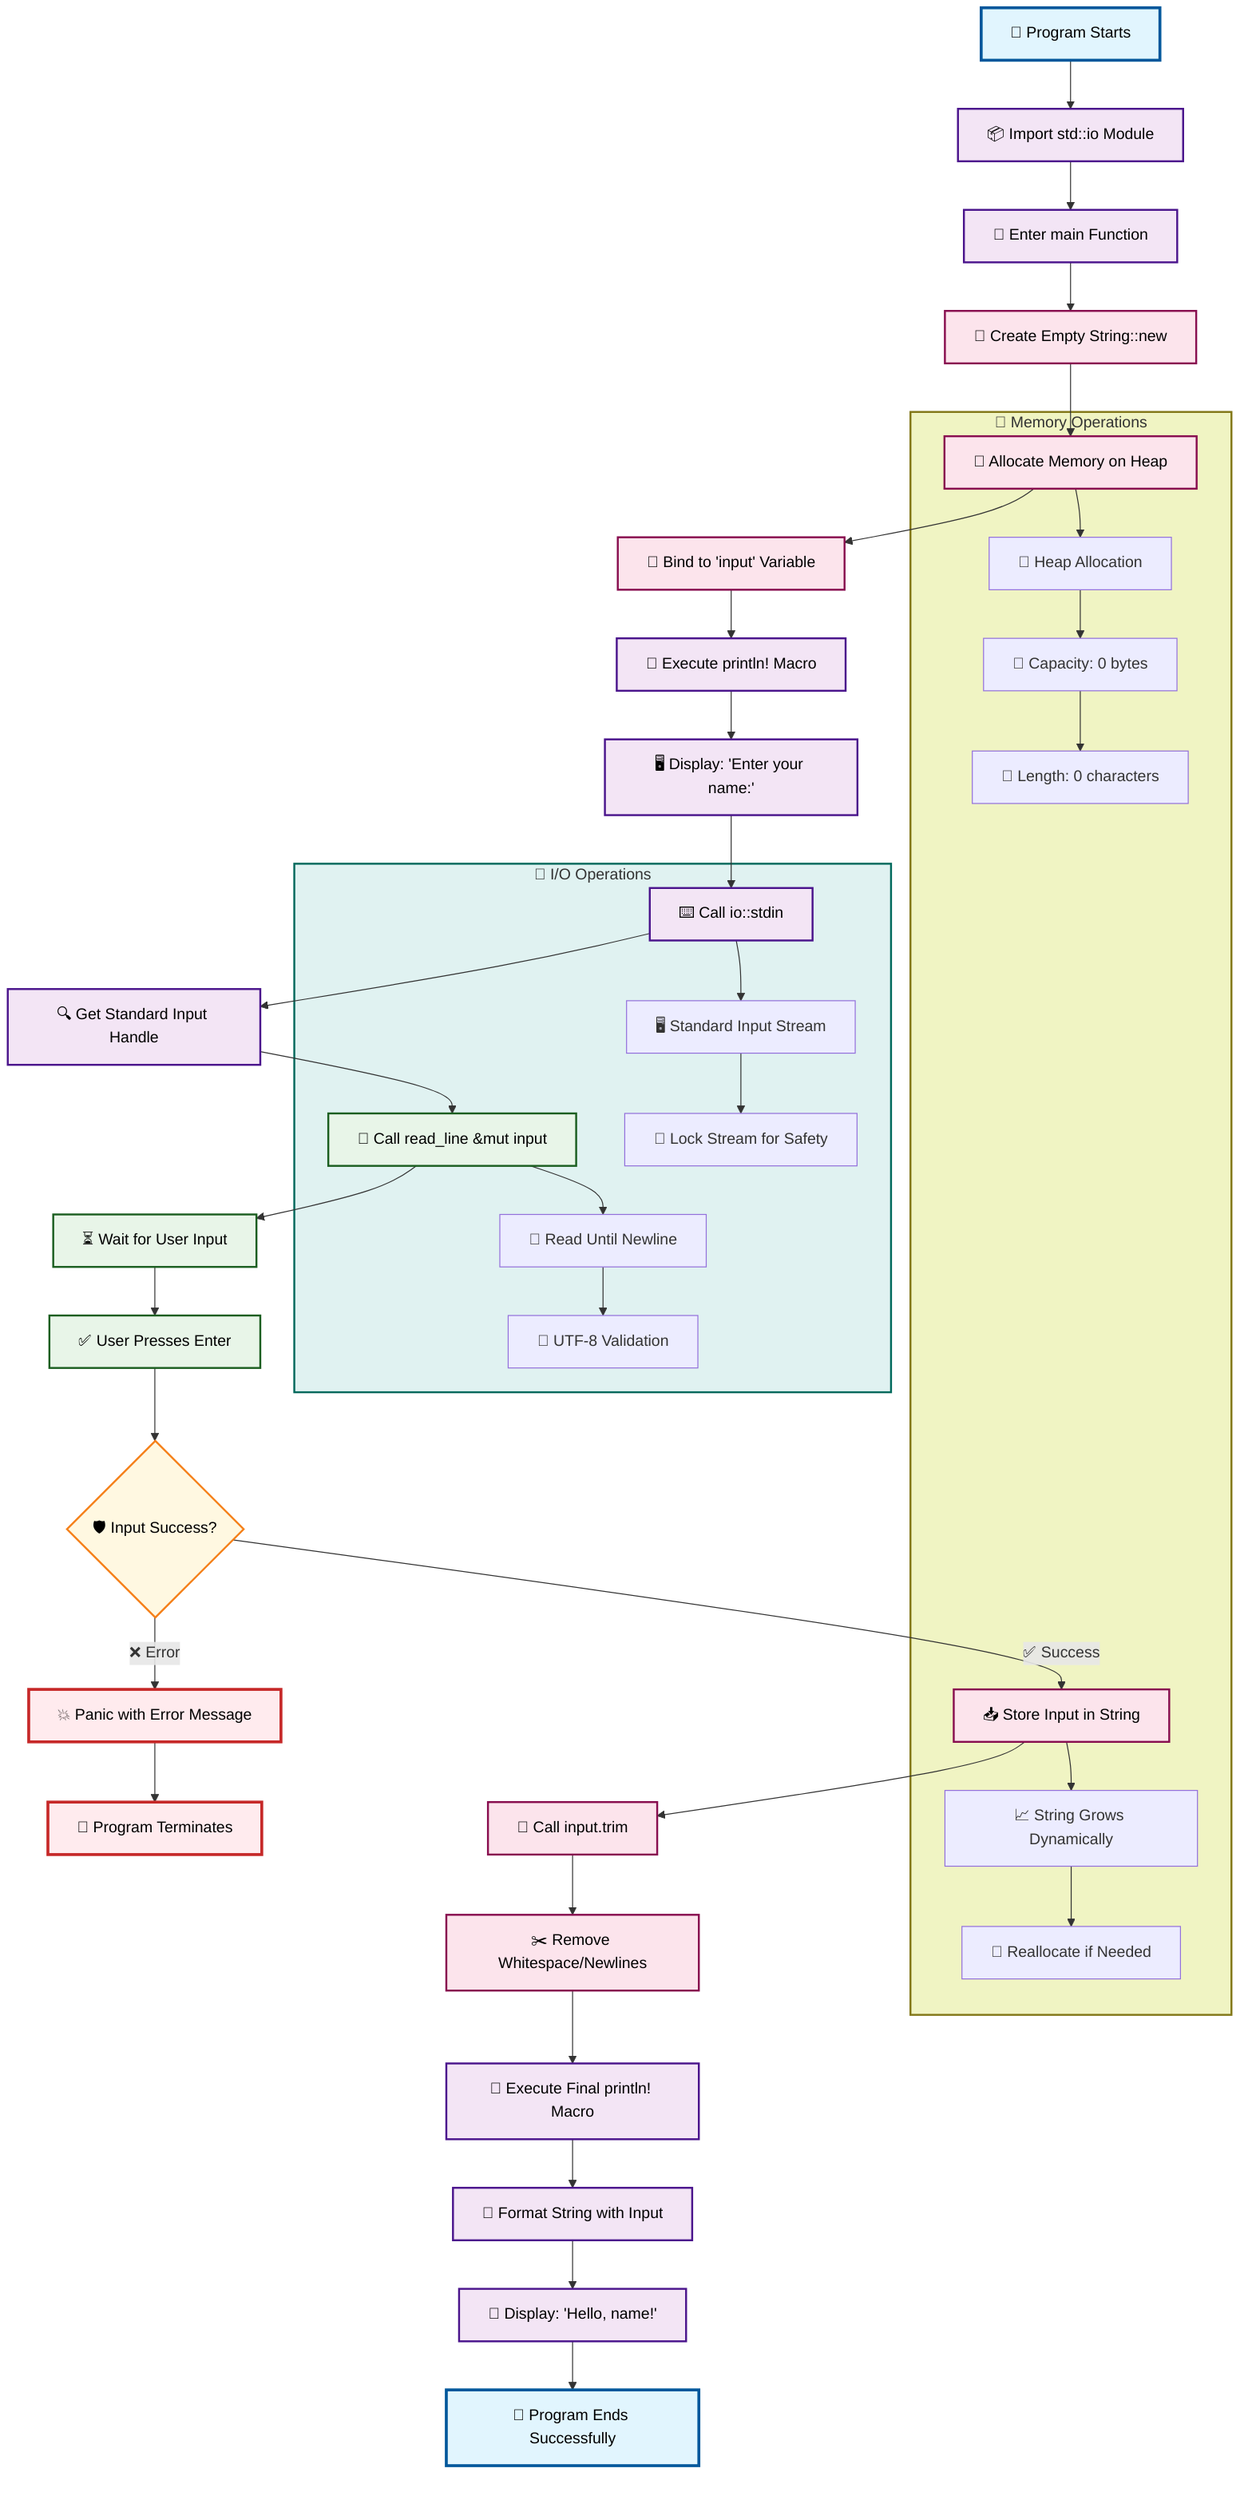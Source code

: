 flowchart TD
    A[🚀 Program Starts] --> B[📦 Import std::io Module]
B --> C[🎯 Enter main Function]
C --> D[🧺 Create Empty String::new]
D --> E[💾 Allocate Memory on Heap]
E --> F[🔗 Bind to 'input' Variable]
F --> G[📢 Execute println! Macro]
G --> H[🖥️ Display: 'Enter your name:']
H --> I[⌨️ Call io::stdin]
I --> J[🔍 Get Standard Input Handle]
J --> K[📝 Call read_line &mut input]
K --> L[⏳ Wait for User Input]
L --> M[✅ User Presses Enter]
M --> N{🛡️ Input Success?}
N -->|✅ Success| O[📥 Store Input in String]
N -->|❌ Error| P[💥 Panic with Error Message]
P --> Q[🔴 Program Terminates]
O --> R[🧹 Call input.trim]
R --> S[✂️ Remove Whitespace/Newlines]
S --> T[📢 Execute Final println! Macro]
T --> U[🎨 Format String with Input]
U --> V[👋 Display: 'Hello, name!']
V --> W[🏁 Program Ends Successfully]

%% Styling
classDef startEnd fill:#e1f5fe,stroke:#01579b,stroke-width:3px,color:#000
classDef process fill:#f3e5f5,stroke:#4a148c,stroke-width:2px,color:#000
classDef input fill:#e8f5e8,stroke:#1b5e20,stroke-width:2px,color:#000
classDef output fill:#fff3e0,stroke:#e65100,stroke-width:2px,color:#000
classDef memory fill:#fce4ec,stroke:#880e4f,stroke-width:2px,color:#000
classDef decision fill:#fff8e1,stroke:#f57f17,stroke-width:2px,color:#000
classDef error fill:#ffebee,stroke:#c62828,stroke-width:3px,color:#000

class A,W startEnd
class B,C,G,H,I,J,T,U,V process
class K,L,M input
class D,E,F,O,R,S memory
class N decision
class P,Q error

%% Memory allocation details
subgraph MEM [🧠 Memory Operations]
direction TB
E --> E1[📍 Heap Allocation]
E1 --> E2[🔢 Capacity: 0 bytes]
E2 --> E3[📏 Length: 0 characters]
O --> O1[📈 String Grows Dynamically]
O1 --> O2[🔄 Reallocate if Needed]
end

%% Input/Output operations
subgraph IO [🔄 I/O Operations]
direction TB
I --> I1[🖥️ Standard Input Stream]
I1 --> I2[🔐 Lock Stream for Safety]
K --> K1[📖 Read Until Newline]
K1 --> K2[🔄 UTF-8 Validation]
end

style MEM fill:#f0f4c3,stroke:#827717,stroke-width:2px
style IO fill:#e0f2f1,stroke:#00695c,stroke-width:2px